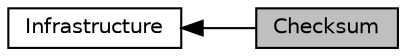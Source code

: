 digraph "Checksum"
{
  edge [fontname="Helvetica",fontsize="10",labelfontname="Helvetica",labelfontsize="10"];
  node [fontname="Helvetica",fontsize="10",shape=box];
  rankdir=LR;
  Node1 [label="Checksum",height=0.2,width=0.4,color="black", fillcolor="grey75", style="filled", fontcolor="black",tooltip=" "];
  Node2 [label="Infrastructure",height=0.2,width=0.4,color="black", fillcolor="white", style="filled",URL="$group__lwip__opts__infrastructure.html",tooltip=" "];
  Node2->Node1 [shape=plaintext, dir="back", style="solid"];
}
